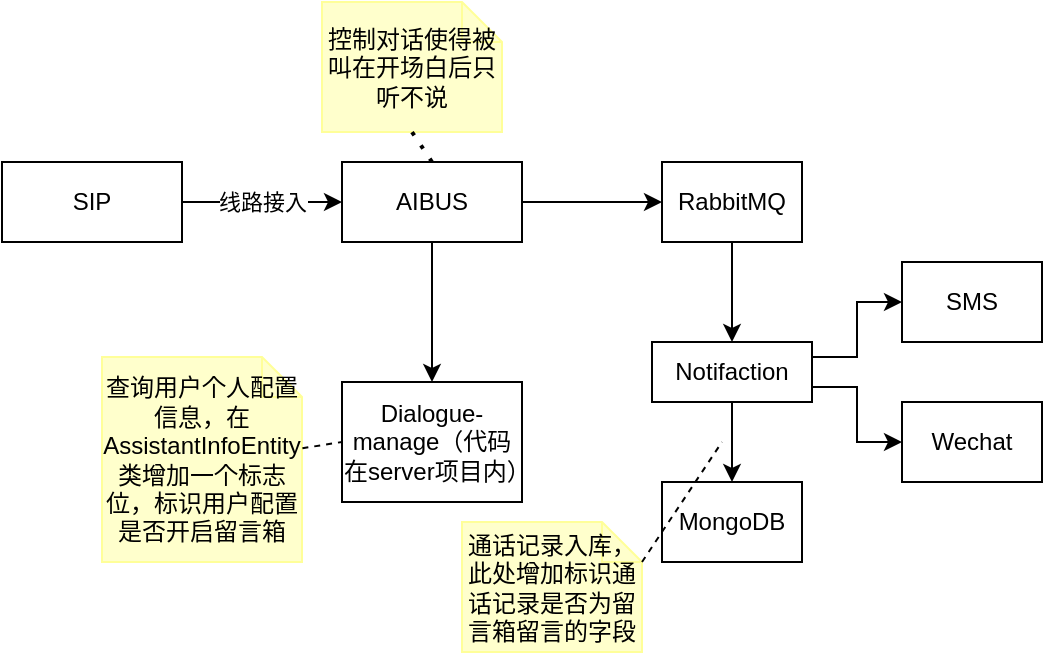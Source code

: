 <mxfile version="14.8.4" type="github">
  <diagram id="bzCBAIMBN1VZn40fcy68" name="Page-1">
    <mxGraphModel dx="981" dy="548" grid="1" gridSize="10" guides="1" tooltips="1" connect="1" arrows="1" fold="1" page="1" pageScale="1" pageWidth="827" pageHeight="1169" math="0" shadow="0">
      <root>
        <mxCell id="0" />
        <mxCell id="1" parent="0" />
        <mxCell id="MNp0rq1lXJXqvAO2WaKr-1" value="SIP" style="rounded=0;whiteSpace=wrap;html=1;" vertex="1" parent="1">
          <mxGeometry x="90" y="640" width="90" height="40" as="geometry" />
        </mxCell>
        <mxCell id="MNp0rq1lXJXqvAO2WaKr-2" value="" style="endArrow=classic;html=1;exitX=1;exitY=0.5;exitDx=0;exitDy=0;entryX=0;entryY=0.5;entryDx=0;entryDy=0;" edge="1" parent="1" source="MNp0rq1lXJXqvAO2WaKr-1" target="MNp0rq1lXJXqvAO2WaKr-5">
          <mxGeometry width="50" height="50" relative="1" as="geometry">
            <mxPoint x="240" y="730" as="sourcePoint" />
            <mxPoint x="260" y="660" as="targetPoint" />
          </mxGeometry>
        </mxCell>
        <mxCell id="MNp0rq1lXJXqvAO2WaKr-4" value="线路接入" style="edgeLabel;html=1;align=center;verticalAlign=middle;resizable=0;points=[];" vertex="1" connectable="0" parent="MNp0rq1lXJXqvAO2WaKr-2">
          <mxGeometry x="0.388" relative="1" as="geometry">
            <mxPoint x="-16" as="offset" />
          </mxGeometry>
        </mxCell>
        <mxCell id="MNp0rq1lXJXqvAO2WaKr-9" style="edgeStyle=orthogonalEdgeStyle;rounded=0;orthogonalLoop=1;jettySize=auto;html=1;exitX=1;exitY=0.5;exitDx=0;exitDy=0;entryX=0;entryY=0.5;entryDx=0;entryDy=0;" edge="1" parent="1" source="MNp0rq1lXJXqvAO2WaKr-5" target="MNp0rq1lXJXqvAO2WaKr-7">
          <mxGeometry relative="1" as="geometry" />
        </mxCell>
        <mxCell id="MNp0rq1lXJXqvAO2WaKr-26" style="edgeStyle=orthogonalEdgeStyle;rounded=0;orthogonalLoop=1;jettySize=auto;html=1;exitX=0.5;exitY=1;exitDx=0;exitDy=0;entryX=0.5;entryY=0;entryDx=0;entryDy=0;" edge="1" parent="1" source="MNp0rq1lXJXqvAO2WaKr-5" target="MNp0rq1lXJXqvAO2WaKr-25">
          <mxGeometry relative="1" as="geometry" />
        </mxCell>
        <mxCell id="MNp0rq1lXJXqvAO2WaKr-5" value="AIBUS" style="rounded=0;whiteSpace=wrap;html=1;" vertex="1" parent="1">
          <mxGeometry x="260" y="640" width="90" height="40" as="geometry" />
        </mxCell>
        <mxCell id="MNp0rq1lXJXqvAO2WaKr-11" style="edgeStyle=orthogonalEdgeStyle;rounded=0;orthogonalLoop=1;jettySize=auto;html=1;exitX=0.5;exitY=1;exitDx=0;exitDy=0;entryX=0.5;entryY=0;entryDx=0;entryDy=0;" edge="1" parent="1" source="MNp0rq1lXJXqvAO2WaKr-7" target="MNp0rq1lXJXqvAO2WaKr-8">
          <mxGeometry relative="1" as="geometry" />
        </mxCell>
        <mxCell id="MNp0rq1lXJXqvAO2WaKr-13" style="edgeStyle=orthogonalEdgeStyle;rounded=0;orthogonalLoop=1;jettySize=auto;html=1;exitX=1;exitY=0.25;exitDx=0;exitDy=0;entryX=0;entryY=0.5;entryDx=0;entryDy=0;" edge="1" parent="1" source="MNp0rq1lXJXqvAO2WaKr-8" target="MNp0rq1lXJXqvAO2WaKr-14">
          <mxGeometry relative="1" as="geometry">
            <mxPoint x="568" y="669" as="targetPoint" />
          </mxGeometry>
        </mxCell>
        <mxCell id="MNp0rq1lXJXqvAO2WaKr-16" style="edgeStyle=orthogonalEdgeStyle;rounded=0;orthogonalLoop=1;jettySize=auto;html=1;exitX=1;exitY=0.75;exitDx=0;exitDy=0;entryX=0;entryY=0.5;entryDx=0;entryDy=0;" edge="1" parent="1" source="MNp0rq1lXJXqvAO2WaKr-8" target="MNp0rq1lXJXqvAO2WaKr-15">
          <mxGeometry relative="1" as="geometry" />
        </mxCell>
        <mxCell id="MNp0rq1lXJXqvAO2WaKr-7" value="RabbitMQ" style="rounded=0;whiteSpace=wrap;html=1;" vertex="1" parent="1">
          <mxGeometry x="420" y="640" width="70" height="40" as="geometry" />
        </mxCell>
        <mxCell id="MNp0rq1lXJXqvAO2WaKr-8" value="Notifaction" style="rounded=0;whiteSpace=wrap;html=1;" vertex="1" parent="1">
          <mxGeometry x="415" y="730" width="80" height="30" as="geometry" />
        </mxCell>
        <mxCell id="MNp0rq1lXJXqvAO2WaKr-14" value="SMS" style="rounded=0;whiteSpace=wrap;html=1;" vertex="1" parent="1">
          <mxGeometry x="540" y="690" width="70" height="40" as="geometry" />
        </mxCell>
        <mxCell id="MNp0rq1lXJXqvAO2WaKr-15" value="Wechat" style="rounded=0;whiteSpace=wrap;html=1;" vertex="1" parent="1">
          <mxGeometry x="540" y="760" width="70" height="40" as="geometry" />
        </mxCell>
        <mxCell id="MNp0rq1lXJXqvAO2WaKr-21" value="MongoDB" style="rounded=0;whiteSpace=wrap;html=1;" vertex="1" parent="1">
          <mxGeometry x="420" y="800" width="70" height="40" as="geometry" />
        </mxCell>
        <mxCell id="MNp0rq1lXJXqvAO2WaKr-25" value="Dialogue-manage（代码在server项目内）" style="rounded=0;whiteSpace=wrap;html=1;" vertex="1" parent="1">
          <mxGeometry x="260" y="750" width="90" height="60" as="geometry" />
        </mxCell>
        <mxCell id="MNp0rq1lXJXqvAO2WaKr-28" value="查询用户个人配置信息，在AssistantInfoEntity类增加一个标志位，标识用户配置是否开启留言箱" style="shape=note;size=20;whiteSpace=wrap;html=1;fillColor=#FFFFCC;strokeColor=#FFFF99;" vertex="1" parent="1">
          <mxGeometry x="140" y="737.5" width="100" height="102.5" as="geometry" />
        </mxCell>
        <mxCell id="MNp0rq1lXJXqvAO2WaKr-29" value="" style="endArrow=none;dashed=1;html=1;entryX=0;entryY=0.5;entryDx=0;entryDy=0;exitX=1.002;exitY=0.445;exitDx=0;exitDy=0;exitPerimeter=0;" edge="1" parent="1" source="MNp0rq1lXJXqvAO2WaKr-28" target="MNp0rq1lXJXqvAO2WaKr-25">
          <mxGeometry width="50" height="50" relative="1" as="geometry">
            <mxPoint x="290" y="670" as="sourcePoint" />
            <mxPoint x="340" y="620" as="targetPoint" />
          </mxGeometry>
        </mxCell>
        <mxCell id="MNp0rq1lXJXqvAO2WaKr-30" value="控制对话使得被叫在开场白后只听不说" style="shape=note;size=20;whiteSpace=wrap;html=1;fillColor=#FFFFCC;strokeColor=#FFFF99;" vertex="1" parent="1">
          <mxGeometry x="250" y="560" width="90" height="65" as="geometry" />
        </mxCell>
        <mxCell id="MNp0rq1lXJXqvAO2WaKr-31" value="" style="endArrow=none;dashed=1;html=1;dashPattern=1 3;strokeWidth=2;exitX=0.5;exitY=0;exitDx=0;exitDy=0;entryX=0.5;entryY=1;entryDx=0;entryDy=0;entryPerimeter=0;" edge="1" parent="1" source="MNp0rq1lXJXqvAO2WaKr-5" target="MNp0rq1lXJXqvAO2WaKr-30">
          <mxGeometry width="50" height="50" relative="1" as="geometry">
            <mxPoint x="170" y="620" as="sourcePoint" />
            <mxPoint x="220" y="570" as="targetPoint" />
          </mxGeometry>
        </mxCell>
        <mxCell id="MNp0rq1lXJXqvAO2WaKr-35" style="edgeStyle=orthogonalEdgeStyle;rounded=0;orthogonalLoop=1;jettySize=auto;html=1;exitX=0.5;exitY=1;exitDx=0;exitDy=0;entryX=0.5;entryY=0;entryDx=0;entryDy=0;" edge="1" parent="1" source="MNp0rq1lXJXqvAO2WaKr-8" target="MNp0rq1lXJXqvAO2WaKr-21">
          <mxGeometry relative="1" as="geometry">
            <mxPoint x="465" y="690" as="sourcePoint" />
            <mxPoint x="465" y="740" as="targetPoint" />
          </mxGeometry>
        </mxCell>
        <mxCell id="MNp0rq1lXJXqvAO2WaKr-36" value="通话记录入库，此处增加标识通话记录是否为留言箱留言的字段" style="shape=note;size=20;whiteSpace=wrap;html=1;fillColor=#FFFFCC;strokeColor=#FFFF99;" vertex="1" parent="1">
          <mxGeometry x="320" y="820" width="90" height="65" as="geometry" />
        </mxCell>
        <mxCell id="MNp0rq1lXJXqvAO2WaKr-37" value="" style="endArrow=none;dashed=1;html=1;exitX=0;exitY=0;exitDx=90;exitDy=20;exitPerimeter=0;" edge="1" parent="1" source="MNp0rq1lXJXqvAO2WaKr-36">
          <mxGeometry width="50" height="50" relative="1" as="geometry">
            <mxPoint x="250.18" y="776.425" as="sourcePoint" />
            <mxPoint x="450" y="780" as="targetPoint" />
          </mxGeometry>
        </mxCell>
      </root>
    </mxGraphModel>
  </diagram>
</mxfile>
